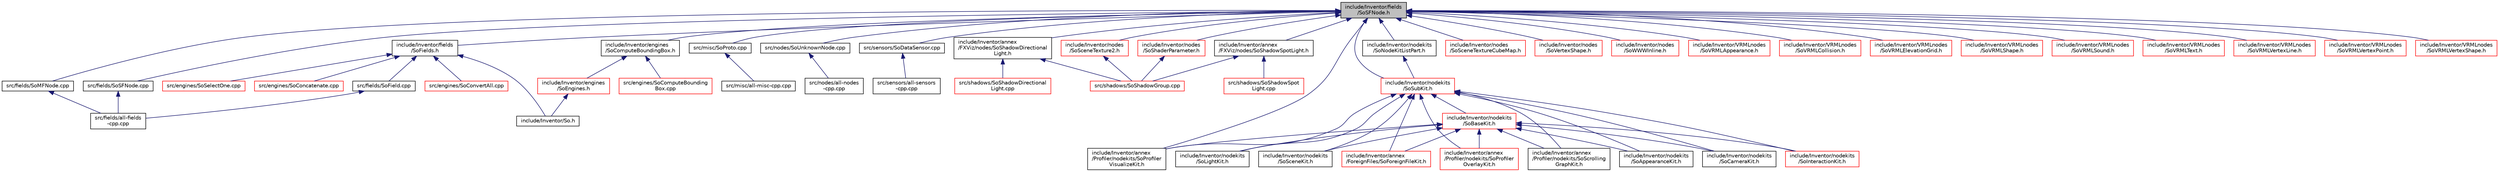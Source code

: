 digraph "include/Inventor/fields/SoSFNode.h"
{
 // LATEX_PDF_SIZE
  edge [fontname="Helvetica",fontsize="10",labelfontname="Helvetica",labelfontsize="10"];
  node [fontname="Helvetica",fontsize="10",shape=record];
  Node1 [label="include/Inventor/fields\l/SoSFNode.h",height=0.2,width=0.4,color="black", fillcolor="grey75", style="filled", fontcolor="black",tooltip=" "];
  Node1 -> Node2 [dir="back",color="midnightblue",fontsize="10",style="solid",fontname="Helvetica"];
  Node2 [label="src/fields/SoMFNode.cpp",height=0.2,width=0.4,color="black", fillcolor="white", style="filled",URL="$SoMFNode_8cpp.html",tooltip=" "];
  Node2 -> Node3 [dir="back",color="midnightblue",fontsize="10",style="solid",fontname="Helvetica"];
  Node3 [label="src/fields/all-fields\l-cpp.cpp",height=0.2,width=0.4,color="black", fillcolor="white", style="filled",URL="$all-fields-cpp_8cpp.html",tooltip=" "];
  Node1 -> Node4 [dir="back",color="midnightblue",fontsize="10",style="solid",fontname="Helvetica"];
  Node4 [label="src/fields/SoSFNode.cpp",height=0.2,width=0.4,color="black", fillcolor="white", style="filled",URL="$SoSFNode_8cpp.html",tooltip=" "];
  Node4 -> Node3 [dir="back",color="midnightblue",fontsize="10",style="solid",fontname="Helvetica"];
  Node1 -> Node5 [dir="back",color="midnightblue",fontsize="10",style="solid",fontname="Helvetica"];
  Node5 [label="src/misc/SoProto.cpp",height=0.2,width=0.4,color="black", fillcolor="white", style="filled",URL="$SoProto_8cpp.html",tooltip=" "];
  Node5 -> Node6 [dir="back",color="midnightblue",fontsize="10",style="solid",fontname="Helvetica"];
  Node6 [label="src/misc/all-misc-cpp.cpp",height=0.2,width=0.4,color="black", fillcolor="white", style="filled",URL="$all-misc-cpp_8cpp.html",tooltip=" "];
  Node1 -> Node7 [dir="back",color="midnightblue",fontsize="10",style="solid",fontname="Helvetica"];
  Node7 [label="src/nodes/SoUnknownNode.cpp",height=0.2,width=0.4,color="black", fillcolor="white", style="filled",URL="$SoUnknownNode_8cpp.html",tooltip=" "];
  Node7 -> Node8 [dir="back",color="midnightblue",fontsize="10",style="solid",fontname="Helvetica"];
  Node8 [label="src/nodes/all-nodes\l-cpp.cpp",height=0.2,width=0.4,color="black", fillcolor="white", style="filled",URL="$all-nodes-cpp_8cpp.html",tooltip=" "];
  Node1 -> Node9 [dir="back",color="midnightblue",fontsize="10",style="solid",fontname="Helvetica"];
  Node9 [label="src/sensors/SoDataSensor.cpp",height=0.2,width=0.4,color="black", fillcolor="white", style="filled",URL="$SoDataSensor_8cpp.html",tooltip=" "];
  Node9 -> Node10 [dir="back",color="midnightblue",fontsize="10",style="solid",fontname="Helvetica"];
  Node10 [label="src/sensors/all-sensors\l-cpp.cpp",height=0.2,width=0.4,color="black", fillcolor="white", style="filled",URL="$all-sensors-cpp_8cpp.html",tooltip=" "];
  Node1 -> Node11 [dir="back",color="midnightblue",fontsize="10",style="solid",fontname="Helvetica"];
  Node11 [label="include/Inventor/annex\l/FXViz/nodes/SoShadowDirectional\lLight.h",height=0.2,width=0.4,color="black", fillcolor="white", style="filled",URL="$SoShadowDirectionalLight_8h.html",tooltip=" "];
  Node11 -> Node12 [dir="back",color="midnightblue",fontsize="10",style="solid",fontname="Helvetica"];
  Node12 [label="src/shadows/SoShadowDirectional\lLight.cpp",height=0.2,width=0.4,color="red", fillcolor="white", style="filled",URL="$SoShadowDirectionalLight_8cpp.html",tooltip=" "];
  Node11 -> Node14 [dir="back",color="midnightblue",fontsize="10",style="solid",fontname="Helvetica"];
  Node14 [label="src/shadows/SoShadowGroup.cpp",height=0.2,width=0.4,color="red", fillcolor="white", style="filled",URL="$SoShadowGroup_8cpp.html",tooltip=" "];
  Node1 -> Node15 [dir="back",color="midnightblue",fontsize="10",style="solid",fontname="Helvetica"];
  Node15 [label="include/Inventor/annex\l/FXViz/nodes/SoShadowSpotLight.h",height=0.2,width=0.4,color="black", fillcolor="white", style="filled",URL="$SoShadowSpotLight_8h.html",tooltip=" "];
  Node15 -> Node14 [dir="back",color="midnightblue",fontsize="10",style="solid",fontname="Helvetica"];
  Node15 -> Node16 [dir="back",color="midnightblue",fontsize="10",style="solid",fontname="Helvetica"];
  Node16 [label="src/shadows/SoShadowSpot\lLight.cpp",height=0.2,width=0.4,color="red", fillcolor="white", style="filled",URL="$SoShadowSpotLight_8cpp.html",tooltip=" "];
  Node1 -> Node17 [dir="back",color="midnightblue",fontsize="10",style="solid",fontname="Helvetica"];
  Node17 [label="include/Inventor/annex\l/Profiler/nodekits/SoProfiler\lVisualizeKit.h",height=0.2,width=0.4,color="black", fillcolor="white", style="filled",URL="$SoProfilerVisualizeKit_8h.html",tooltip=" "];
  Node1 -> Node18 [dir="back",color="midnightblue",fontsize="10",style="solid",fontname="Helvetica"];
  Node18 [label="include/Inventor/engines\l/SoComputeBoundingBox.h",height=0.2,width=0.4,color="black", fillcolor="white", style="filled",URL="$SoComputeBoundingBox_8h.html",tooltip=" "];
  Node18 -> Node19 [dir="back",color="midnightblue",fontsize="10",style="solid",fontname="Helvetica"];
  Node19 [label="src/engines/SoComputeBounding\lBox.cpp",height=0.2,width=0.4,color="red", fillcolor="white", style="filled",URL="$SoComputeBoundingBox_8cpp.html",tooltip=" "];
  Node18 -> Node21 [dir="back",color="midnightblue",fontsize="10",style="solid",fontname="Helvetica"];
  Node21 [label="include/Inventor/engines\l/SoEngines.h",height=0.2,width=0.4,color="red", fillcolor="white", style="filled",URL="$SoEngines_8h.html",tooltip=" "];
  Node21 -> Node23 [dir="back",color="midnightblue",fontsize="10",style="solid",fontname="Helvetica"];
  Node23 [label="include/Inventor/So.h",height=0.2,width=0.4,color="black", fillcolor="white", style="filled",URL="$So_8h.html",tooltip=" "];
  Node1 -> Node24 [dir="back",color="midnightblue",fontsize="10",style="solid",fontname="Helvetica"];
  Node24 [label="include/Inventor/fields\l/SoFields.h",height=0.2,width=0.4,color="black", fillcolor="white", style="filled",URL="$SoFields_8h.html",tooltip=" "];
  Node24 -> Node25 [dir="back",color="midnightblue",fontsize="10",style="solid",fontname="Helvetica"];
  Node25 [label="src/engines/SoConcatenate.cpp",height=0.2,width=0.4,color="red", fillcolor="white", style="filled",URL="$SoConcatenate_8cpp.html",tooltip=" "];
  Node24 -> Node26 [dir="back",color="midnightblue",fontsize="10",style="solid",fontname="Helvetica"];
  Node26 [label="src/engines/SoConvertAll.cpp",height=0.2,width=0.4,color="red", fillcolor="white", style="filled",URL="$SoConvertAll_8cpp.html",tooltip=" "];
  Node24 -> Node27 [dir="back",color="midnightblue",fontsize="10",style="solid",fontname="Helvetica"];
  Node27 [label="src/engines/SoSelectOne.cpp",height=0.2,width=0.4,color="red", fillcolor="white", style="filled",URL="$SoSelectOne_8cpp.html",tooltip=" "];
  Node24 -> Node28 [dir="back",color="midnightblue",fontsize="10",style="solid",fontname="Helvetica"];
  Node28 [label="src/fields/SoField.cpp",height=0.2,width=0.4,color="black", fillcolor="white", style="filled",URL="$SoField_8cpp.html",tooltip=" "];
  Node28 -> Node3 [dir="back",color="midnightblue",fontsize="10",style="solid",fontname="Helvetica"];
  Node24 -> Node23 [dir="back",color="midnightblue",fontsize="10",style="solid",fontname="Helvetica"];
  Node1 -> Node29 [dir="back",color="midnightblue",fontsize="10",style="solid",fontname="Helvetica"];
  Node29 [label="include/Inventor/nodekits\l/SoNodeKitListPart.h",height=0.2,width=0.4,color="black", fillcolor="white", style="filled",URL="$SoNodeKitListPart_8h.html",tooltip=" "];
  Node29 -> Node30 [dir="back",color="midnightblue",fontsize="10",style="solid",fontname="Helvetica"];
  Node30 [label="include/Inventor/nodekits\l/SoSubKit.h",height=0.2,width=0.4,color="red", fillcolor="white", style="filled",URL="$SoSubKit_8h.html",tooltip=" "];
  Node30 -> Node31 [dir="back",color="midnightblue",fontsize="10",style="solid",fontname="Helvetica"];
  Node31 [label="include/Inventor/annex\l/ForeignFiles/SoForeignFileKit.h",height=0.2,width=0.4,color="red", fillcolor="white", style="filled",URL="$SoForeignFileKit_8h.html",tooltip=" "];
  Node30 -> Node33 [dir="back",color="midnightblue",fontsize="10",style="solid",fontname="Helvetica"];
  Node33 [label="include/Inventor/annex\l/Profiler/nodekits/SoProfiler\lOverlayKit.h",height=0.2,width=0.4,color="red", fillcolor="white", style="filled",URL="$SoProfilerOverlayKit_8h.html",tooltip=" "];
  Node30 -> Node17 [dir="back",color="midnightblue",fontsize="10",style="solid",fontname="Helvetica"];
  Node30 -> Node35 [dir="back",color="midnightblue",fontsize="10",style="solid",fontname="Helvetica"];
  Node35 [label="include/Inventor/annex\l/Profiler/nodekits/SoScrolling\lGraphKit.h",height=0.2,width=0.4,color="black", fillcolor="white", style="filled",URL="$SoScrollingGraphKit_8h.html",tooltip=" "];
  Node30 -> Node36 [dir="back",color="midnightblue",fontsize="10",style="solid",fontname="Helvetica"];
  Node36 [label="include/Inventor/nodekits\l/SoAppearanceKit.h",height=0.2,width=0.4,color="black", fillcolor="white", style="filled",URL="$SoAppearanceKit_8h.html",tooltip=" "];
  Node30 -> Node37 [dir="back",color="midnightblue",fontsize="10",style="solid",fontname="Helvetica"];
  Node37 [label="include/Inventor/nodekits\l/SoBaseKit.h",height=0.2,width=0.4,color="red", fillcolor="white", style="filled",URL="$SoBaseKit_8h.html",tooltip=" "];
  Node37 -> Node31 [dir="back",color="midnightblue",fontsize="10",style="solid",fontname="Helvetica"];
  Node37 -> Node33 [dir="back",color="midnightblue",fontsize="10",style="solid",fontname="Helvetica"];
  Node37 -> Node17 [dir="back",color="midnightblue",fontsize="10",style="solid",fontname="Helvetica"];
  Node37 -> Node35 [dir="back",color="midnightblue",fontsize="10",style="solid",fontname="Helvetica"];
  Node37 -> Node36 [dir="back",color="midnightblue",fontsize="10",style="solid",fontname="Helvetica"];
  Node37 -> Node39 [dir="back",color="midnightblue",fontsize="10",style="solid",fontname="Helvetica"];
  Node39 [label="include/Inventor/nodekits\l/SoCameraKit.h",height=0.2,width=0.4,color="black", fillcolor="white", style="filled",URL="$SoCameraKit_8h.html",tooltip=" "];
  Node37 -> Node40 [dir="back",color="midnightblue",fontsize="10",style="solid",fontname="Helvetica"];
  Node40 [label="include/Inventor/nodekits\l/SoInteractionKit.h",height=0.2,width=0.4,color="red", fillcolor="white", style="filled",URL="$SoInteractionKit_8h.html",tooltip=" "];
  Node37 -> Node74 [dir="back",color="midnightblue",fontsize="10",style="solid",fontname="Helvetica"];
  Node74 [label="include/Inventor/nodekits\l/SoLightKit.h",height=0.2,width=0.4,color="black", fillcolor="white", style="filled",URL="$SoLightKit_8h.html",tooltip=" "];
  Node37 -> Node75 [dir="back",color="midnightblue",fontsize="10",style="solid",fontname="Helvetica"];
  Node75 [label="include/Inventor/nodekits\l/SoSceneKit.h",height=0.2,width=0.4,color="black", fillcolor="white", style="filled",URL="$SoSceneKit_8h.html",tooltip=" "];
  Node30 -> Node39 [dir="back",color="midnightblue",fontsize="10",style="solid",fontname="Helvetica"];
  Node30 -> Node40 [dir="back",color="midnightblue",fontsize="10",style="solid",fontname="Helvetica"];
  Node30 -> Node74 [dir="back",color="midnightblue",fontsize="10",style="solid",fontname="Helvetica"];
  Node30 -> Node75 [dir="back",color="midnightblue",fontsize="10",style="solid",fontname="Helvetica"];
  Node1 -> Node30 [dir="back",color="midnightblue",fontsize="10",style="solid",fontname="Helvetica"];
  Node1 -> Node79 [dir="back",color="midnightblue",fontsize="10",style="solid",fontname="Helvetica"];
  Node79 [label="include/Inventor/nodes\l/SoSceneTexture2.h",height=0.2,width=0.4,color="red", fillcolor="white", style="filled",URL="$SoSceneTexture2_8h.html",tooltip=" "];
  Node79 -> Node14 [dir="back",color="midnightblue",fontsize="10",style="solid",fontname="Helvetica"];
  Node1 -> Node86 [dir="back",color="midnightblue",fontsize="10",style="solid",fontname="Helvetica"];
  Node86 [label="include/Inventor/nodes\l/SoSceneTextureCubeMap.h",height=0.2,width=0.4,color="red", fillcolor="white", style="filled",URL="$SoSceneTextureCubeMap_8h.html",tooltip=" "];
  Node1 -> Node88 [dir="back",color="midnightblue",fontsize="10",style="solid",fontname="Helvetica"];
  Node88 [label="include/Inventor/nodes\l/SoShaderParameter.h",height=0.2,width=0.4,color="red", fillcolor="white", style="filled",URL="$SoShaderParameter_8h.html",tooltip=" "];
  Node88 -> Node14 [dir="back",color="midnightblue",fontsize="10",style="solid",fontname="Helvetica"];
  Node1 -> Node94 [dir="back",color="midnightblue",fontsize="10",style="solid",fontname="Helvetica"];
  Node94 [label="include/Inventor/nodes\l/SoVertexShape.h",height=0.2,width=0.4,color="red", fillcolor="white", style="filled",URL="$SoVertexShape_8h.html",tooltip=" "];
  Node1 -> Node129 [dir="back",color="midnightblue",fontsize="10",style="solid",fontname="Helvetica"];
  Node129 [label="include/Inventor/nodes\l/SoWWWInline.h",height=0.2,width=0.4,color="red", fillcolor="white", style="filled",URL="$SoWWWInline_8h.html",tooltip=" "];
  Node1 -> Node131 [dir="back",color="midnightblue",fontsize="10",style="solid",fontname="Helvetica"];
  Node131 [label="include/Inventor/VRMLnodes\l/SoVRMLAppearance.h",height=0.2,width=0.4,color="red", fillcolor="white", style="filled",URL="$SoVRMLAppearance_8h.html",tooltip=" "];
  Node1 -> Node133 [dir="back",color="midnightblue",fontsize="10",style="solid",fontname="Helvetica"];
  Node133 [label="include/Inventor/VRMLnodes\l/SoVRMLCollision.h",height=0.2,width=0.4,color="red", fillcolor="white", style="filled",URL="$SoVRMLCollision_8h.html",tooltip=" "];
  Node1 -> Node134 [dir="back",color="midnightblue",fontsize="10",style="solid",fontname="Helvetica"];
  Node134 [label="include/Inventor/VRMLnodes\l/SoVRMLElevationGrid.h",height=0.2,width=0.4,color="red", fillcolor="white", style="filled",URL="$SoVRMLElevationGrid_8h.html",tooltip=" "];
  Node1 -> Node135 [dir="back",color="midnightblue",fontsize="10",style="solid",fontname="Helvetica"];
  Node135 [label="include/Inventor/VRMLnodes\l/SoVRMLShape.h",height=0.2,width=0.4,color="red", fillcolor="white", style="filled",URL="$SoVRMLShape_8h.html",tooltip=" "];
  Node1 -> Node136 [dir="back",color="midnightblue",fontsize="10",style="solid",fontname="Helvetica"];
  Node136 [label="include/Inventor/VRMLnodes\l/SoVRMLSound.h",height=0.2,width=0.4,color="red", fillcolor="white", style="filled",URL="$SoVRMLSound_8h.html",tooltip=" "];
  Node1 -> Node137 [dir="back",color="midnightblue",fontsize="10",style="solid",fontname="Helvetica"];
  Node137 [label="include/Inventor/VRMLnodes\l/SoVRMLText.h",height=0.2,width=0.4,color="red", fillcolor="white", style="filled",URL="$SoVRMLText_8h.html",tooltip=" "];
  Node1 -> Node138 [dir="back",color="midnightblue",fontsize="10",style="solid",fontname="Helvetica"];
  Node138 [label="include/Inventor/VRMLnodes\l/SoVRMLVertexLine.h",height=0.2,width=0.4,color="red", fillcolor="white", style="filled",URL="$SoVRMLVertexLine_8h.html",tooltip=" "];
  Node1 -> Node141 [dir="back",color="midnightblue",fontsize="10",style="solid",fontname="Helvetica"];
  Node141 [label="include/Inventor/VRMLnodes\l/SoVRMLVertexPoint.h",height=0.2,width=0.4,color="red", fillcolor="white", style="filled",URL="$SoVRMLVertexPoint_8h.html",tooltip=" "];
  Node1 -> Node143 [dir="back",color="midnightblue",fontsize="10",style="solid",fontname="Helvetica"];
  Node143 [label="include/Inventor/VRMLnodes\l/SoVRMLVertexShape.h",height=0.2,width=0.4,color="red", fillcolor="white", style="filled",URL="$SoVRMLVertexShape_8h.html",tooltip=" "];
}
